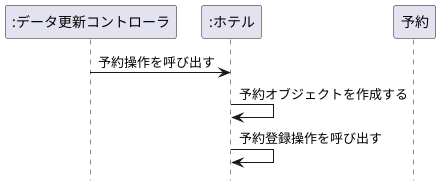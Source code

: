 @startuml 課題4-3
hide footbox
participant ":データ更新コントローラ" as Controller
participant ":ホテル" as Hotel
participant 予約

Controller -> Hotel: 予約操作を呼び出す
Hotel -> Hotel: 予約オブジェクトを作成する
Hotel -> Hotel: 予約登録操作を呼び出す
@enduml
